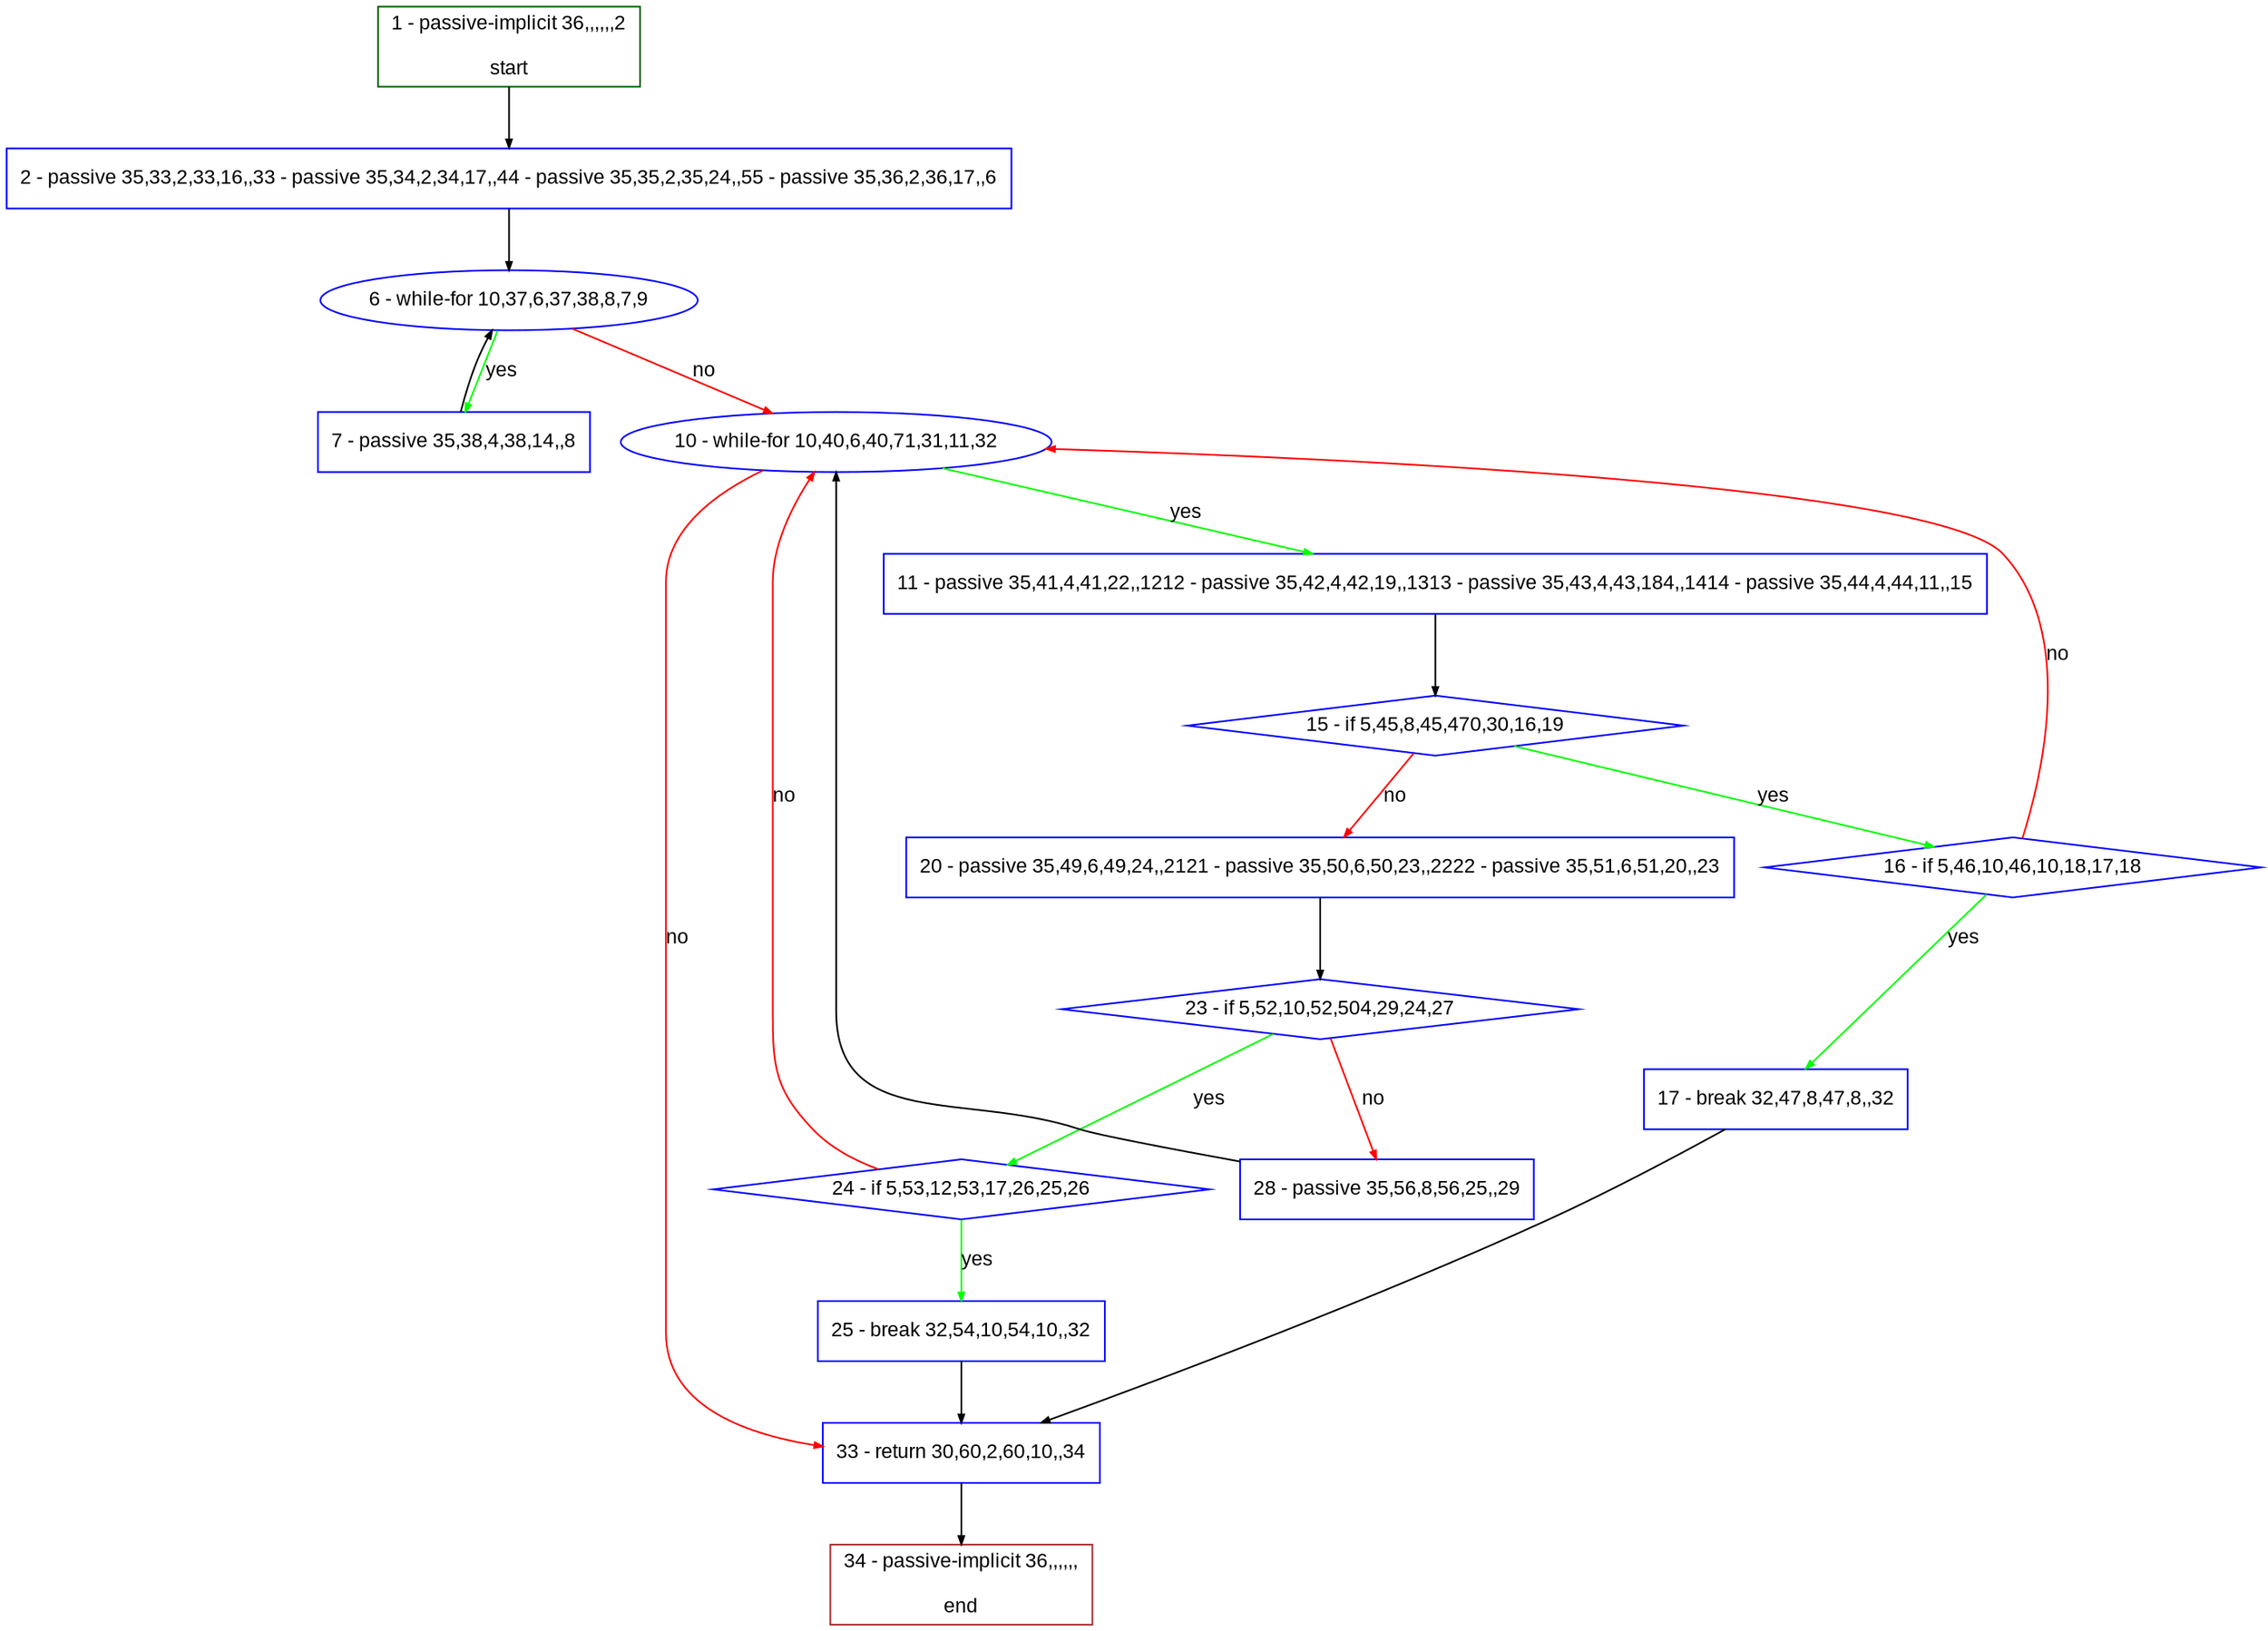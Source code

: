 digraph "" {
  graph [pack="true", label="", fontsize="12", packmode="clust", fontname="Arial", fillcolor="#FFFFCC", bgcolor="white", style="rounded,filled", compound="true"];
  node [node_initialized="no", label="", color="grey", fontsize="12", fillcolor="white", fontname="Arial", style="filled", shape="rectangle", compound="true", fixedsize="false"];
  edge [fontcolor="black", arrowhead="normal", arrowtail="none", arrowsize="0.5", ltail="", label="", color="black", fontsize="12", lhead="", fontname="Arial", dir="forward", compound="true"];
  __N1 [label="2 - passive 35,33,2,33,16,,33 - passive 35,34,2,34,17,,44 - passive 35,35,2,35,24,,55 - passive 35,36,2,36,17,,6", color="#0000ff", fillcolor="#ffffff", style="filled", shape="box"];
  __N2 [label="1 - passive-implicit 36,,,,,,2\n\nstart", color="#006400", fillcolor="#ffffff", style="filled", shape="box"];
  __N3 [label="6 - while-for 10,37,6,37,38,8,7,9", color="#0000ff", fillcolor="#ffffff", style="filled", shape="oval"];
  __N4 [label="7 - passive 35,38,4,38,14,,8", color="#0000ff", fillcolor="#ffffff", style="filled", shape="box"];
  __N5 [label="10 - while-for 10,40,6,40,71,31,11,32", color="#0000ff", fillcolor="#ffffff", style="filled", shape="oval"];
  __N6 [label="11 - passive 35,41,4,41,22,,1212 - passive 35,42,4,42,19,,1313 - passive 35,43,4,43,184,,1414 - passive 35,44,4,44,11,,15", color="#0000ff", fillcolor="#ffffff", style="filled", shape="box"];
  __N7 [label="33 - return 30,60,2,60,10,,34", color="#0000ff", fillcolor="#ffffff", style="filled", shape="box"];
  __N8 [label="15 - if 5,45,8,45,470,30,16,19", color="#0000ff", fillcolor="#ffffff", style="filled", shape="diamond"];
  __N9 [label="16 - if 5,46,10,46,10,18,17,18", color="#0000ff", fillcolor="#ffffff", style="filled", shape="diamond"];
  __N10 [label="20 - passive 35,49,6,49,24,,2121 - passive 35,50,6,50,23,,2222 - passive 35,51,6,51,20,,23", color="#0000ff", fillcolor="#ffffff", style="filled", shape="box"];
  __N11 [label="17 - break 32,47,8,47,8,,32", color="#0000ff", fillcolor="#ffffff", style="filled", shape="box"];
  __N12 [label="23 - if 5,52,10,52,504,29,24,27", color="#0000ff", fillcolor="#ffffff", style="filled", shape="diamond"];
  __N13 [label="24 - if 5,53,12,53,17,26,25,26", color="#0000ff", fillcolor="#ffffff", style="filled", shape="diamond"];
  __N14 [label="28 - passive 35,56,8,56,25,,29", color="#0000ff", fillcolor="#ffffff", style="filled", shape="box"];
  __N15 [label="25 - break 32,54,10,54,10,,32", color="#0000ff", fillcolor="#ffffff", style="filled", shape="box"];
  __N16 [label="34 - passive-implicit 36,,,,,,\n\nend", color="#a52a2a", fillcolor="#ffffff", style="filled", shape="box"];
  __N2 -> __N1 [arrowhead="normal", arrowtail="none", color="#000000", label="", dir="forward"];
  __N1 -> __N3 [arrowhead="normal", arrowtail="none", color="#000000", label="", dir="forward"];
  __N3 -> __N4 [arrowhead="normal", arrowtail="none", color="#00ff00", label="yes", dir="forward"];
  __N4 -> __N3 [arrowhead="normal", arrowtail="none", color="#000000", label="", dir="forward"];
  __N3 -> __N5 [arrowhead="normal", arrowtail="none", color="#ff0000", label="no", dir="forward"];
  __N5 -> __N6 [arrowhead="normal", arrowtail="none", color="#00ff00", label="yes", dir="forward"];
  __N5 -> __N7 [arrowhead="normal", arrowtail="none", color="#ff0000", label="no", dir="forward"];
  __N6 -> __N8 [arrowhead="normal", arrowtail="none", color="#000000", label="", dir="forward"];
  __N8 -> __N9 [arrowhead="normal", arrowtail="none", color="#00ff00", label="yes", dir="forward"];
  __N8 -> __N10 [arrowhead="normal", arrowtail="none", color="#ff0000", label="no", dir="forward"];
  __N9 -> __N5 [arrowhead="normal", arrowtail="none", color="#ff0000", label="no", dir="forward"];
  __N9 -> __N11 [arrowhead="normal", arrowtail="none", color="#00ff00", label="yes", dir="forward"];
  __N11 -> __N7 [arrowhead="normal", arrowtail="none", color="#000000", label="", dir="forward"];
  __N10 -> __N12 [arrowhead="normal", arrowtail="none", color="#000000", label="", dir="forward"];
  __N12 -> __N13 [arrowhead="normal", arrowtail="none", color="#00ff00", label="yes", dir="forward"];
  __N12 -> __N14 [arrowhead="normal", arrowtail="none", color="#ff0000", label="no", dir="forward"];
  __N13 -> __N5 [arrowhead="normal", arrowtail="none", color="#ff0000", label="no", dir="forward"];
  __N13 -> __N15 [arrowhead="normal", arrowtail="none", color="#00ff00", label="yes", dir="forward"];
  __N15 -> __N7 [arrowhead="normal", arrowtail="none", color="#000000", label="", dir="forward"];
  __N14 -> __N5 [arrowhead="normal", arrowtail="none", color="#000000", label="", dir="forward"];
  __N7 -> __N16 [arrowhead="normal", arrowtail="none", color="#000000", label="", dir="forward"];
}
